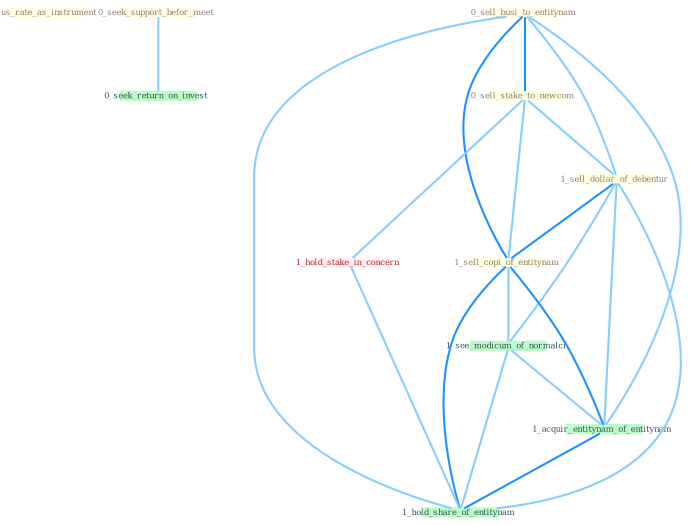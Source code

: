 Graph G{ 
    node
    [shape=polygon,style=filled,width=.5,height=.06,color="#BDFCC9",fixedsize=true,fontsize=4,
    fontcolor="#2f4f4f"];
    {node
    [color="#ffffe0", fontcolor="#8b7d6b"] "0_us_rate_as_instrument " "0_seek_support_befor_meet " "0_sell_busi_to_entitynam " "0_sell_stake_to_newcom " "1_sell_dollar_of_debentur " "1_sell_copi_of_entitynam "}
{node [color="#fff0f5", fontcolor="#b22222"] "1_hold_stake_in_concern "}
edge [color="#B0E2FF"];

	"0_seek_support_befor_meet " -- "0_seek_return_on_invest " [w="1", color="#87cefa" ];
	"0_sell_busi_to_entitynam " -- "0_sell_stake_to_newcom " [w="2", color="#1e90ff" , len=0.8];
	"0_sell_busi_to_entitynam " -- "1_sell_dollar_of_debentur " [w="1", color="#87cefa" ];
	"0_sell_busi_to_entitynam " -- "1_sell_copi_of_entitynam " [w="2", color="#1e90ff" , len=0.8];
	"0_sell_busi_to_entitynam " -- "1_acquir_entitynam_of_entitynam " [w="1", color="#87cefa" ];
	"0_sell_busi_to_entitynam " -- "1_hold_share_of_entitynam " [w="1", color="#87cefa" ];
	"0_sell_stake_to_newcom " -- "1_sell_dollar_of_debentur " [w="1", color="#87cefa" ];
	"0_sell_stake_to_newcom " -- "1_sell_copi_of_entitynam " [w="1", color="#87cefa" ];
	"0_sell_stake_to_newcom " -- "1_hold_stake_in_concern " [w="1", color="#87cefa" ];
	"1_sell_dollar_of_debentur " -- "1_sell_copi_of_entitynam " [w="2", color="#1e90ff" , len=0.8];
	"1_sell_dollar_of_debentur " -- "1_see_modicum_of_normalci " [w="1", color="#87cefa" ];
	"1_sell_dollar_of_debentur " -- "1_acquir_entitynam_of_entitynam " [w="1", color="#87cefa" ];
	"1_sell_dollar_of_debentur " -- "1_hold_share_of_entitynam " [w="1", color="#87cefa" ];
	"1_sell_copi_of_entitynam " -- "1_see_modicum_of_normalci " [w="1", color="#87cefa" ];
	"1_sell_copi_of_entitynam " -- "1_acquir_entitynam_of_entitynam " [w="2", color="#1e90ff" , len=0.8];
	"1_sell_copi_of_entitynam " -- "1_hold_share_of_entitynam " [w="2", color="#1e90ff" , len=0.8];
	"1_hold_stake_in_concern " -- "1_hold_share_of_entitynam " [w="1", color="#87cefa" ];
	"1_see_modicum_of_normalci " -- "1_acquir_entitynam_of_entitynam " [w="1", color="#87cefa" ];
	"1_see_modicum_of_normalci " -- "1_hold_share_of_entitynam " [w="1", color="#87cefa" ];
	"1_acquir_entitynam_of_entitynam " -- "1_hold_share_of_entitynam " [w="2", color="#1e90ff" , len=0.8];
}